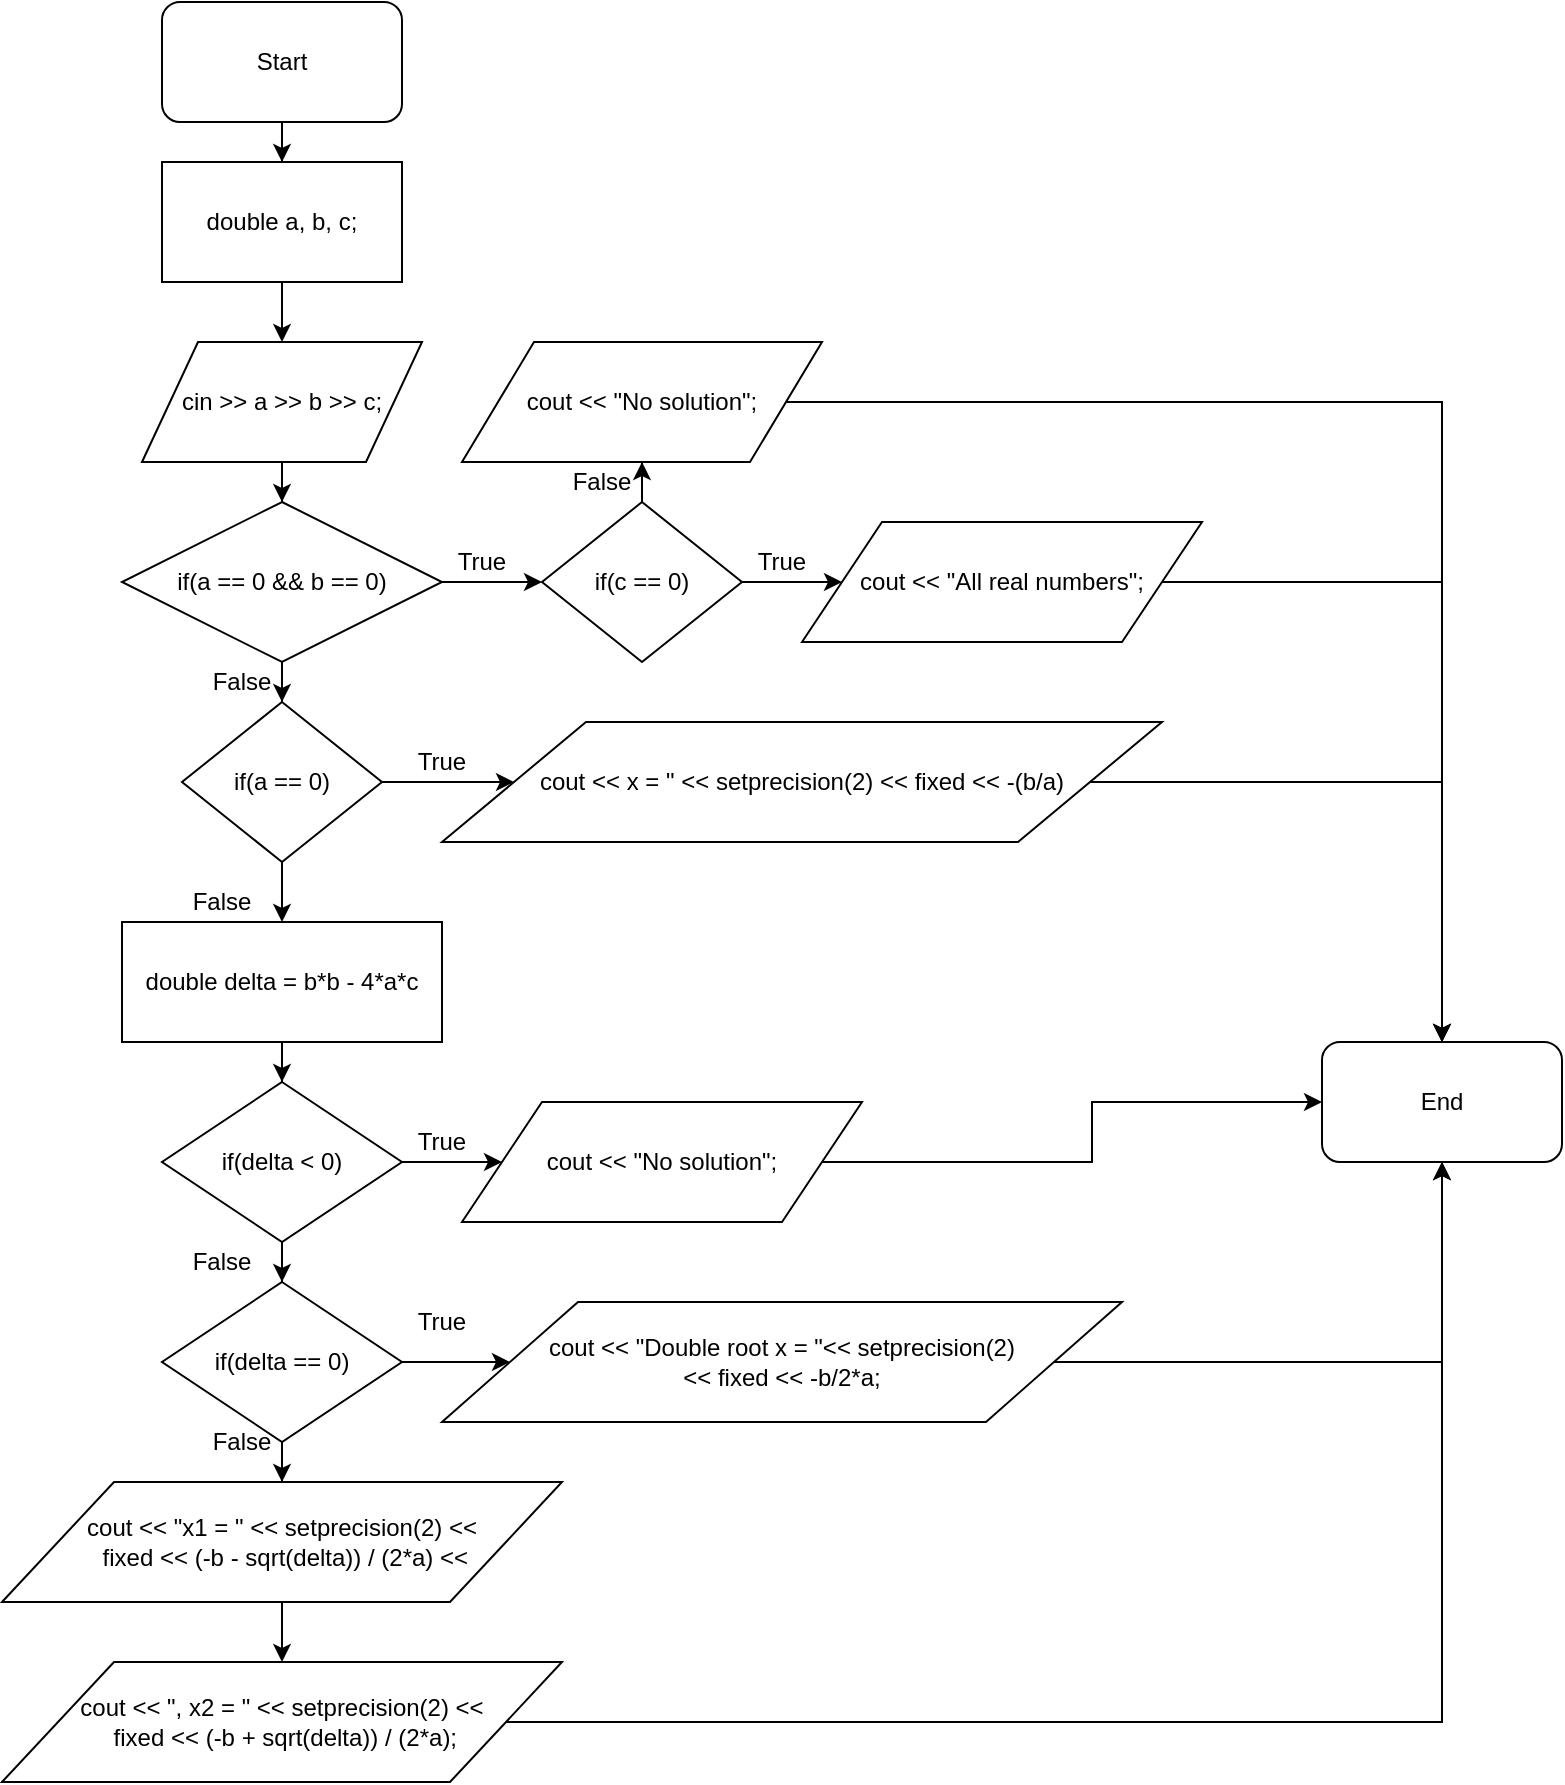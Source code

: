 <mxfile version="12.1.9" type="device" pages="1"><diagram id="RF7qimXY1I0VpQaJE-MK" name="Page-1"><mxGraphModel dx="2957" dy="857" grid="1" gridSize="10" guides="1" tooltips="1" connect="1" arrows="1" fold="1" page="1" pageScale="1" pageWidth="850" pageHeight="1100" math="0" shadow="0"><root><mxCell id="0"/><mxCell id="1" parent="0"/><mxCell id="6bFr9aVRN9Kf6gum_F-f-31" value="" style="edgeStyle=orthogonalEdgeStyle;rounded=0;orthogonalLoop=1;jettySize=auto;html=1;" edge="1" parent="1" source="6bFr9aVRN9Kf6gum_F-f-1" target="6bFr9aVRN9Kf6gum_F-f-7"><mxGeometry relative="1" as="geometry"/></mxCell><mxCell id="6bFr9aVRN9Kf6gum_F-f-1" value="Start" style="rounded=1;whiteSpace=wrap;html=1;" vertex="1" parent="1"><mxGeometry x="20" y="20" width="120" height="60" as="geometry"/></mxCell><mxCell id="6bFr9aVRN9Kf6gum_F-f-14" value="" style="edgeStyle=orthogonalEdgeStyle;rounded=0;orthogonalLoop=1;jettySize=auto;html=1;" edge="1" parent="1" source="6bFr9aVRN9Kf6gum_F-f-3" target="6bFr9aVRN9Kf6gum_F-f-4"><mxGeometry relative="1" as="geometry"/></mxCell><mxCell id="6bFr9aVRN9Kf6gum_F-f-34" value="" style="edgeStyle=orthogonalEdgeStyle;rounded=0;orthogonalLoop=1;jettySize=auto;html=1;" edge="1" parent="1" source="6bFr9aVRN9Kf6gum_F-f-3" target="6bFr9aVRN9Kf6gum_F-f-33"><mxGeometry relative="1" as="geometry"/></mxCell><mxCell id="6bFr9aVRN9Kf6gum_F-f-3" value="if(a == 0 &amp;amp;&amp;amp; b == 0)" style="rhombus;whiteSpace=wrap;html=1;" vertex="1" parent="1"><mxGeometry y="270" width="160" height="80" as="geometry"/></mxCell><mxCell id="6bFr9aVRN9Kf6gum_F-f-43" value="" style="edgeStyle=orthogonalEdgeStyle;rounded=0;orthogonalLoop=1;jettySize=auto;html=1;" edge="1" parent="1" source="6bFr9aVRN9Kf6gum_F-f-4" target="6bFr9aVRN9Kf6gum_F-f-9"><mxGeometry relative="1" as="geometry"/></mxCell><mxCell id="6bFr9aVRN9Kf6gum_F-f-52" value="" style="edgeStyle=orthogonalEdgeStyle;rounded=0;orthogonalLoop=1;jettySize=auto;html=1;" edge="1" parent="1" source="6bFr9aVRN9Kf6gum_F-f-4" target="6bFr9aVRN9Kf6gum_F-f-51"><mxGeometry relative="1" as="geometry"/></mxCell><mxCell id="6bFr9aVRN9Kf6gum_F-f-4" value="if(a == 0)" style="rhombus;whiteSpace=wrap;html=1;" vertex="1" parent="1"><mxGeometry x="30" y="370" width="100" height="80" as="geometry"/></mxCell><mxCell id="6bFr9aVRN9Kf6gum_F-f-12" value="" style="edgeStyle=orthogonalEdgeStyle;rounded=0;orthogonalLoop=1;jettySize=auto;html=1;" edge="1" parent="1" source="6bFr9aVRN9Kf6gum_F-f-5" target="6bFr9aVRN9Kf6gum_F-f-3"><mxGeometry relative="1" as="geometry"/></mxCell><mxCell id="6bFr9aVRN9Kf6gum_F-f-5" value="cin &amp;gt;&amp;gt; a &amp;gt;&amp;gt; b &amp;gt;&amp;gt; c;" style="shape=parallelogram;perimeter=parallelogramPerimeter;whiteSpace=wrap;html=1;" vertex="1" parent="1"><mxGeometry x="10" y="190" width="140" height="60" as="geometry"/></mxCell><mxCell id="6bFr9aVRN9Kf6gum_F-f-11" value="" style="edgeStyle=orthogonalEdgeStyle;rounded=0;orthogonalLoop=1;jettySize=auto;html=1;" edge="1" parent="1" source="6bFr9aVRN9Kf6gum_F-f-7" target="6bFr9aVRN9Kf6gum_F-f-5"><mxGeometry relative="1" as="geometry"/></mxCell><mxCell id="6bFr9aVRN9Kf6gum_F-f-7" value="double a, b, c;" style="rounded=0;whiteSpace=wrap;html=1;" vertex="1" parent="1"><mxGeometry x="20" y="100" width="120" height="60" as="geometry"/></mxCell><mxCell id="6bFr9aVRN9Kf6gum_F-f-77" value="" style="edgeStyle=orthogonalEdgeStyle;rounded=0;orthogonalLoop=1;jettySize=auto;html=1;entryX=0.5;entryY=0;entryDx=0;entryDy=0;" edge="1" parent="1" source="6bFr9aVRN9Kf6gum_F-f-8" target="6bFr9aVRN9Kf6gum_F-f-24"><mxGeometry relative="1" as="geometry"><mxPoint x="448" y="220" as="targetPoint"/><Array as="points"><mxPoint x="660" y="220"/></Array></mxGeometry></mxCell><mxCell id="6bFr9aVRN9Kf6gum_F-f-8" value="cout &amp;lt;&amp;lt; &quot;No solution&quot;;" style="shape=parallelogram;perimeter=parallelogramPerimeter;whiteSpace=wrap;html=1;" vertex="1" parent="1"><mxGeometry x="170" y="190" width="180" height="60" as="geometry"/></mxCell><mxCell id="6bFr9aVRN9Kf6gum_F-f-79" value="" style="edgeStyle=orthogonalEdgeStyle;rounded=0;orthogonalLoop=1;jettySize=auto;html=1;entryX=0.5;entryY=0;entryDx=0;entryDy=0;" edge="1" parent="1" source="6bFr9aVRN9Kf6gum_F-f-9" target="6bFr9aVRN9Kf6gum_F-f-24"><mxGeometry relative="1" as="geometry"><mxPoint x="636" y="410" as="targetPoint"/></mxGeometry></mxCell><mxCell id="6bFr9aVRN9Kf6gum_F-f-9" value="cout &amp;lt;&amp;lt; x = &quot; &amp;lt;&amp;lt; setprecision(2) &amp;lt;&amp;lt; fixed &amp;lt;&amp;lt; -(b/a)" style="shape=parallelogram;perimeter=parallelogramPerimeter;whiteSpace=wrap;html=1;" vertex="1" parent="1"><mxGeometry x="160" y="380" width="360" height="60" as="geometry"/></mxCell><mxCell id="6bFr9aVRN9Kf6gum_F-f-75" value="" style="edgeStyle=orthogonalEdgeStyle;rounded=0;orthogonalLoop=1;jettySize=auto;html=1;entryX=0.5;entryY=0;entryDx=0;entryDy=0;" edge="1" parent="1" source="6bFr9aVRN9Kf6gum_F-f-10" target="6bFr9aVRN9Kf6gum_F-f-24"><mxGeometry relative="1" as="geometry"><mxPoint x="640" y="310" as="targetPoint"/></mxGeometry></mxCell><mxCell id="6bFr9aVRN9Kf6gum_F-f-10" value="cout &amp;lt;&amp;lt; &quot;All real numbers&quot;;" style="shape=parallelogram;perimeter=parallelogramPerimeter;whiteSpace=wrap;html=1;" vertex="1" parent="1"><mxGeometry x="340" y="280" width="200" height="60" as="geometry"/></mxCell><mxCell id="6bFr9aVRN9Kf6gum_F-f-21" value="False" style="text;html=1;strokeColor=none;fillColor=none;align=center;verticalAlign=middle;whiteSpace=wrap;rounded=0;" vertex="1" parent="1"><mxGeometry x="40" y="350" width="40" height="20" as="geometry"/></mxCell><mxCell id="6bFr9aVRN9Kf6gum_F-f-24" value="End" style="rounded=1;whiteSpace=wrap;html=1;" vertex="1" parent="1"><mxGeometry x="600" y="540" width="120" height="60" as="geometry"/></mxCell><mxCell id="6bFr9aVRN9Kf6gum_F-f-35" value="" style="edgeStyle=orthogonalEdgeStyle;rounded=0;orthogonalLoop=1;jettySize=auto;html=1;" edge="1" parent="1" source="6bFr9aVRN9Kf6gum_F-f-33" target="6bFr9aVRN9Kf6gum_F-f-8"><mxGeometry relative="1" as="geometry"/></mxCell><mxCell id="6bFr9aVRN9Kf6gum_F-f-36" value="" style="edgeStyle=orthogonalEdgeStyle;rounded=0;orthogonalLoop=1;jettySize=auto;html=1;" edge="1" parent="1" source="6bFr9aVRN9Kf6gum_F-f-33" target="6bFr9aVRN9Kf6gum_F-f-10"><mxGeometry relative="1" as="geometry"/></mxCell><mxCell id="6bFr9aVRN9Kf6gum_F-f-33" value="if(c == 0)" style="rhombus;whiteSpace=wrap;html=1;" vertex="1" parent="1"><mxGeometry x="210" y="270" width="100" height="80" as="geometry"/></mxCell><mxCell id="6bFr9aVRN9Kf6gum_F-f-37" value="True" style="text;html=1;strokeColor=none;fillColor=none;align=center;verticalAlign=middle;whiteSpace=wrap;rounded=0;" vertex="1" parent="1"><mxGeometry x="310" y="290" width="40" height="20" as="geometry"/></mxCell><mxCell id="6bFr9aVRN9Kf6gum_F-f-38" value="False" style="text;html=1;strokeColor=none;fillColor=none;align=center;verticalAlign=middle;whiteSpace=wrap;rounded=0;" vertex="1" parent="1"><mxGeometry x="220" y="250" width="40" height="20" as="geometry"/></mxCell><mxCell id="6bFr9aVRN9Kf6gum_F-f-45" value="True" style="text;html=1;strokeColor=none;fillColor=none;align=center;verticalAlign=middle;whiteSpace=wrap;rounded=0;" vertex="1" parent="1"><mxGeometry x="160" y="290" width="40" height="20" as="geometry"/></mxCell><mxCell id="6bFr9aVRN9Kf6gum_F-f-47" value="True" style="text;html=1;strokeColor=none;fillColor=none;align=center;verticalAlign=middle;whiteSpace=wrap;rounded=0;" vertex="1" parent="1"><mxGeometry x="140" y="390" width="40" height="20" as="geometry"/></mxCell><mxCell id="6bFr9aVRN9Kf6gum_F-f-48" value="False" style="text;html=1;strokeColor=none;fillColor=none;align=center;verticalAlign=middle;whiteSpace=wrap;rounded=0;" vertex="1" parent="1"><mxGeometry x="30" y="460" width="40" height="20" as="geometry"/></mxCell><mxCell id="6bFr9aVRN9Kf6gum_F-f-58" value="" style="edgeStyle=orthogonalEdgeStyle;rounded=0;orthogonalLoop=1;jettySize=auto;html=1;" edge="1" parent="1" source="6bFr9aVRN9Kf6gum_F-f-51" target="6bFr9aVRN9Kf6gum_F-f-53"><mxGeometry relative="1" as="geometry"/></mxCell><mxCell id="6bFr9aVRN9Kf6gum_F-f-51" value="double delta = b*b - 4*a*c" style="rounded=0;whiteSpace=wrap;html=1;" vertex="1" parent="1"><mxGeometry y="480" width="160" height="60" as="geometry"/></mxCell><mxCell id="6bFr9aVRN9Kf6gum_F-f-59" value="" style="edgeStyle=orthogonalEdgeStyle;rounded=0;orthogonalLoop=1;jettySize=auto;html=1;" edge="1" parent="1" source="6bFr9aVRN9Kf6gum_F-f-53" target="6bFr9aVRN9Kf6gum_F-f-56"><mxGeometry relative="1" as="geometry"/></mxCell><mxCell id="6bFr9aVRN9Kf6gum_F-f-64" value="" style="edgeStyle=orthogonalEdgeStyle;rounded=0;orthogonalLoop=1;jettySize=auto;html=1;" edge="1" parent="1" source="6bFr9aVRN9Kf6gum_F-f-53" target="6bFr9aVRN9Kf6gum_F-f-54"><mxGeometry relative="1" as="geometry"/></mxCell><mxCell id="6bFr9aVRN9Kf6gum_F-f-53" value="if(delta &amp;lt; 0)" style="rhombus;whiteSpace=wrap;html=1;" vertex="1" parent="1"><mxGeometry x="20" y="560" width="120" height="80" as="geometry"/></mxCell><mxCell id="6bFr9aVRN9Kf6gum_F-f-60" value="" style="edgeStyle=orthogonalEdgeStyle;rounded=0;orthogonalLoop=1;jettySize=auto;html=1;" edge="1" parent="1" source="6bFr9aVRN9Kf6gum_F-f-54" target="6bFr9aVRN9Kf6gum_F-f-57"><mxGeometry relative="1" as="geometry"/></mxCell><mxCell id="6bFr9aVRN9Kf6gum_F-f-72" value="" style="edgeStyle=orthogonalEdgeStyle;rounded=0;orthogonalLoop=1;jettySize=auto;html=1;" edge="1" parent="1" source="6bFr9aVRN9Kf6gum_F-f-54" target="6bFr9aVRN9Kf6gum_F-f-70"><mxGeometry relative="1" as="geometry"/></mxCell><mxCell id="6bFr9aVRN9Kf6gum_F-f-54" value="if(delta == 0)" style="rhombus;whiteSpace=wrap;html=1;" vertex="1" parent="1"><mxGeometry x="20" y="660" width="120" height="80" as="geometry"/></mxCell><mxCell id="6bFr9aVRN9Kf6gum_F-f-81" value="" style="edgeStyle=orthogonalEdgeStyle;rounded=0;orthogonalLoop=1;jettySize=auto;html=1;entryX=0;entryY=0.5;entryDx=0;entryDy=0;" edge="1" parent="1" source="6bFr9aVRN9Kf6gum_F-f-56" target="6bFr9aVRN9Kf6gum_F-f-24"><mxGeometry relative="1" as="geometry"><mxPoint x="470" y="600" as="targetPoint"/></mxGeometry></mxCell><mxCell id="6bFr9aVRN9Kf6gum_F-f-56" value="cout &amp;lt;&amp;lt; &quot;No solution&quot;;" style="shape=parallelogram;perimeter=parallelogramPerimeter;whiteSpace=wrap;html=1;" vertex="1" parent="1"><mxGeometry x="170" y="570" width="200" height="60" as="geometry"/></mxCell><mxCell id="6bFr9aVRN9Kf6gum_F-f-83" value="" style="edgeStyle=orthogonalEdgeStyle;rounded=0;orthogonalLoop=1;jettySize=auto;html=1;entryX=0.5;entryY=1;entryDx=0;entryDy=0;" edge="1" parent="1" source="6bFr9aVRN9Kf6gum_F-f-57" target="6bFr9aVRN9Kf6gum_F-f-24"><mxGeometry relative="1" as="geometry"><mxPoint x="614" y="700" as="targetPoint"/></mxGeometry></mxCell><mxCell id="6bFr9aVRN9Kf6gum_F-f-57" value="cout &amp;lt;&amp;lt; &quot;Double root x = &quot;&amp;lt;&amp;lt; setprecision(2) &lt;br&gt;&amp;lt;&amp;lt; fixed &amp;lt;&amp;lt; -b/2*a;" style="shape=parallelogram;perimeter=parallelogramPerimeter;whiteSpace=wrap;html=1;" vertex="1" parent="1"><mxGeometry x="160" y="670" width="340" height="60" as="geometry"/></mxCell><mxCell id="6bFr9aVRN9Kf6gum_F-f-61" value="True" style="text;html=1;strokeColor=none;fillColor=none;align=center;verticalAlign=middle;whiteSpace=wrap;rounded=0;" vertex="1" parent="1"><mxGeometry x="140" y="580" width="40" height="20" as="geometry"/></mxCell><mxCell id="6bFr9aVRN9Kf6gum_F-f-62" value="True" style="text;html=1;strokeColor=none;fillColor=none;align=center;verticalAlign=middle;whiteSpace=wrap;rounded=0;" vertex="1" parent="1"><mxGeometry x="140" y="670" width="40" height="20" as="geometry"/></mxCell><mxCell id="6bFr9aVRN9Kf6gum_F-f-63" value="False" style="text;html=1;strokeColor=none;fillColor=none;align=center;verticalAlign=middle;whiteSpace=wrap;rounded=0;" vertex="1" parent="1"><mxGeometry x="30" y="640" width="40" height="20" as="geometry"/></mxCell><mxCell id="6bFr9aVRN9Kf6gum_F-f-73" value="" style="edgeStyle=orthogonalEdgeStyle;rounded=0;orthogonalLoop=1;jettySize=auto;html=1;" edge="1" parent="1" source="6bFr9aVRN9Kf6gum_F-f-70" target="6bFr9aVRN9Kf6gum_F-f-71"><mxGeometry relative="1" as="geometry"/></mxCell><mxCell id="6bFr9aVRN9Kf6gum_F-f-70" value="cout &amp;lt;&amp;lt; &quot;x1 = &quot; &amp;lt;&amp;lt; setprecision(2) &amp;lt;&amp;lt;&lt;br&gt;&amp;nbsp;fixed &amp;lt;&amp;lt; (-b - sqrt(delta)) / (2*a) &amp;lt;&amp;lt;" style="shape=parallelogram;perimeter=parallelogramPerimeter;whiteSpace=wrap;html=1;" vertex="1" parent="1"><mxGeometry x="-60" y="760" width="280" height="60" as="geometry"/></mxCell><mxCell id="6bFr9aVRN9Kf6gum_F-f-85" value="" style="edgeStyle=orthogonalEdgeStyle;rounded=0;orthogonalLoop=1;jettySize=auto;html=1;entryX=0.5;entryY=1;entryDx=0;entryDy=0;" edge="1" parent="1" source="6bFr9aVRN9Kf6gum_F-f-71" target="6bFr9aVRN9Kf6gum_F-f-24"><mxGeometry relative="1" as="geometry"><mxPoint x="660" y="610" as="targetPoint"/></mxGeometry></mxCell><mxCell id="6bFr9aVRN9Kf6gum_F-f-71" value="cout &amp;lt;&amp;lt; &quot;, x2 = &quot; &amp;lt;&amp;lt; setprecision(2) &amp;lt;&amp;lt;&lt;br&gt;&amp;nbsp;fixed &amp;lt;&amp;lt; (-b + sqrt(delta)) / (2*a);" style="shape=parallelogram;perimeter=parallelogramPerimeter;whiteSpace=wrap;html=1;" vertex="1" parent="1"><mxGeometry x="-60" y="850" width="280" height="60" as="geometry"/></mxCell><mxCell id="6bFr9aVRN9Kf6gum_F-f-86" value="False" style="text;html=1;strokeColor=none;fillColor=none;align=center;verticalAlign=middle;whiteSpace=wrap;rounded=0;" vertex="1" parent="1"><mxGeometry x="40" y="730" width="40" height="20" as="geometry"/></mxCell></root></mxGraphModel></diagram></mxfile>
